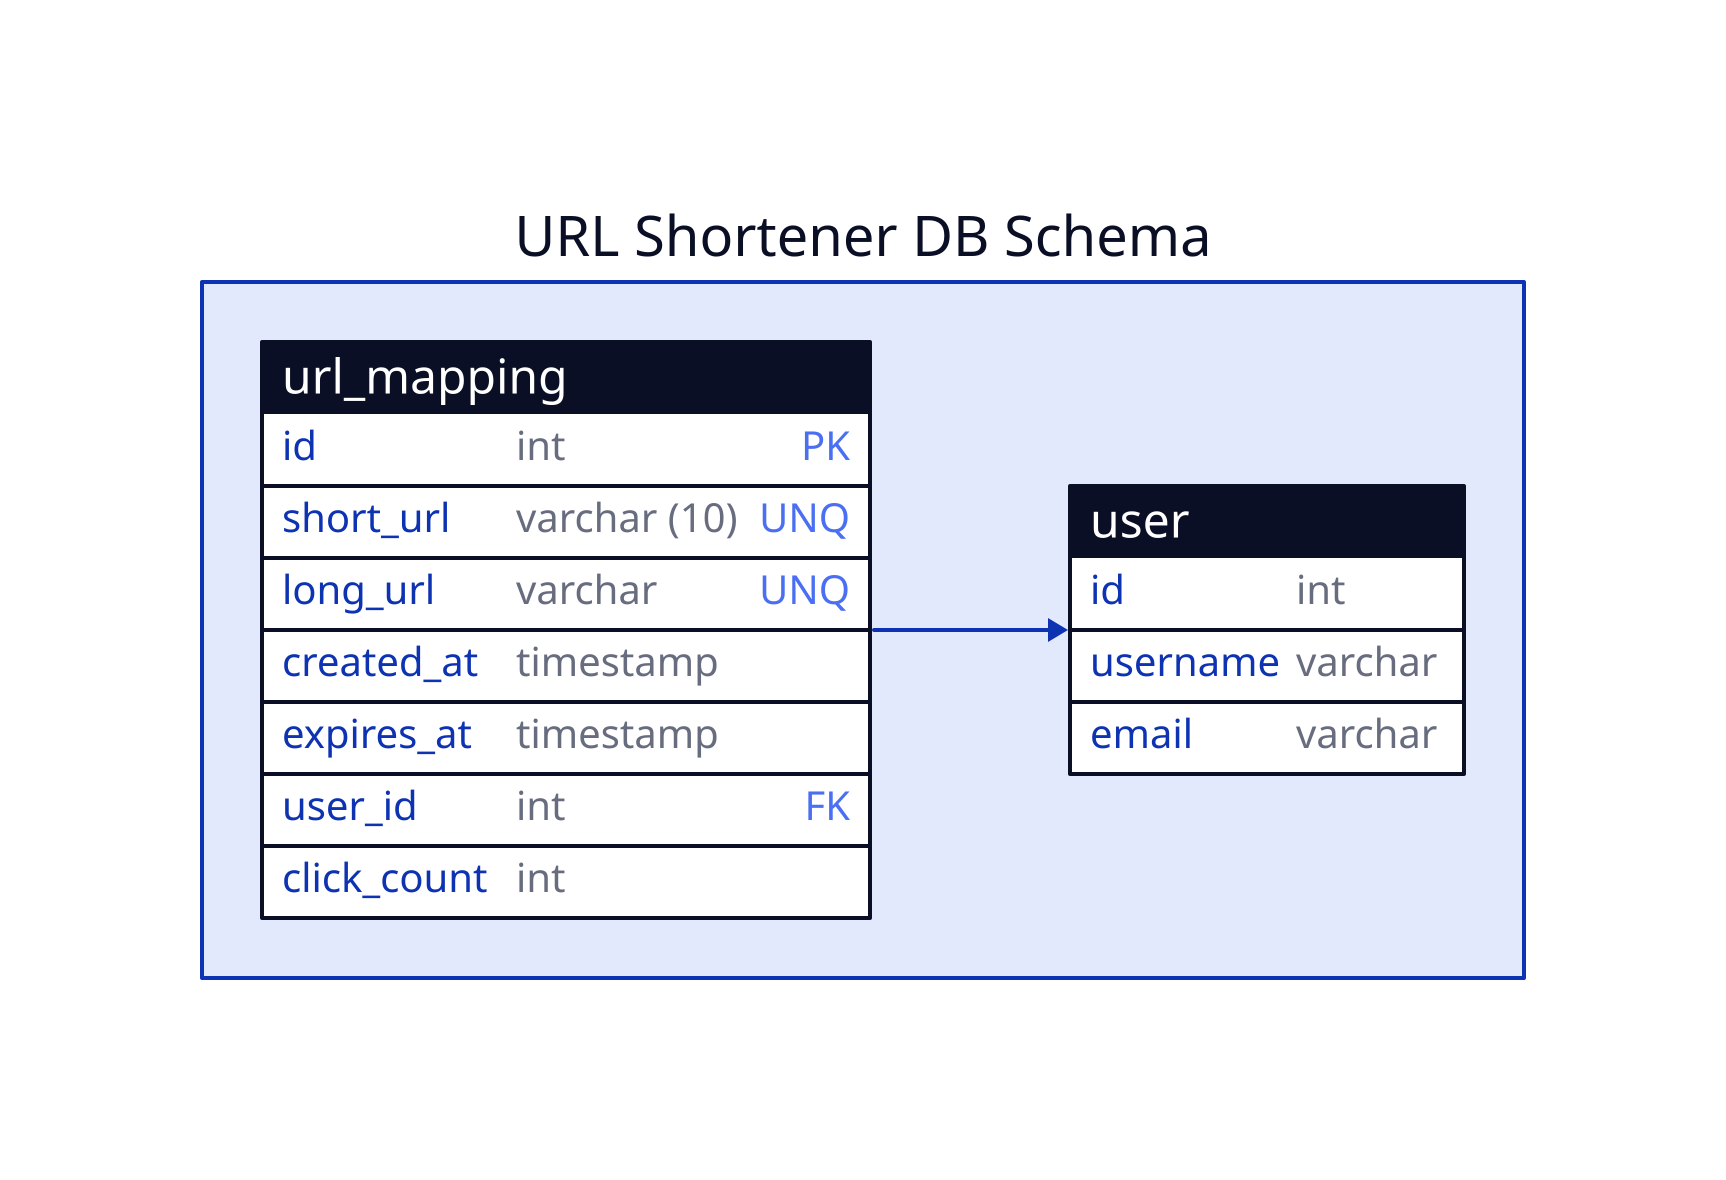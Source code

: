 vars: {
  d2-config: {
    layout-engine: elk
  }
}
direction: right
db_model: "URL Shortener DB Schema" {
  url_mapping: {
    shape: sql_table
    id: int {constraint: primary_key}
    short_url: varchar (10) {constraint: unique}
    long_url: varchar {constraint: unique}
    created_at: timestamp
    expires_at: timestamp
    user_id: int {constraint: foreign_key}
    click_count: int
  }

  user: {
    shape: sql_table
    id: int
    username: varchar
    email: varchar
  }
  url_mapping.user_id -> user.id
}
